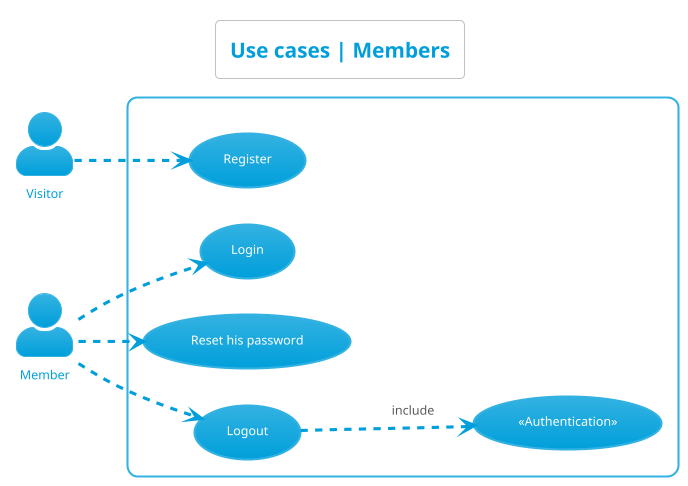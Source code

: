@startuml use_cases__members
left to right direction
skinparam actorStyle Awesome
!theme bluegray
skinparam backgroundcolor White

'Titre'
title Use cases | Members

'Acteur'
actor "Visitor" as Visitor
actor "Member" as Member

'Rectangle'
rectangle {
    'Authentification'
    "«Authentication»" as (Authentification)

    'Visiteur'
    "Register" as (Register)

    'Membre'
    "Login" as (Login)
    "Reset his password" as (ResetPassword)
    "Logout" as (Logout)
    

    'Déroulement'
    :Visitor: -.> (Register)
    :Member: -.> (Login)
    :Member: -.> (ResetPassword)
    :Member: -.> (Logout)
    (Logout) -.> (Authentification) : include
}
@enduml